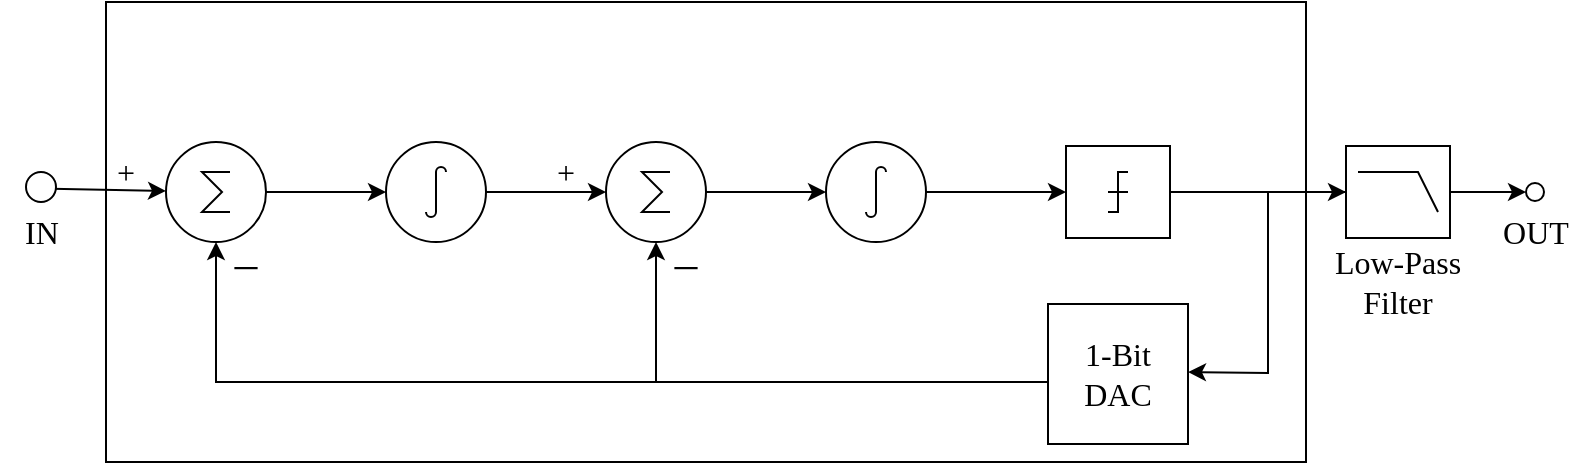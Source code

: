 <mxfile version="27.0.6">
  <diagram name="第 1 页" id="GutAC2JC0oOGJUkNslf_">
    <mxGraphModel dx="1295" dy="715" grid="1" gridSize="10" guides="1" tooltips="1" connect="1" arrows="1" fold="1" page="1" pageScale="1" pageWidth="1600" pageHeight="900" math="0" shadow="0">
      <root>
        <mxCell id="0" />
        <mxCell id="1" parent="0" />
        <mxCell id="n6GFVxHEQArfP3diSg0K-1" value="" style="verticalLabelPosition=bottom;shadow=0;dashed=0;align=center;html=1;verticalAlign=top;shape=mxgraph.electrical.abstract.integrator;" vertex="1" parent="1">
          <mxGeometry x="370" y="200" width="50" height="50" as="geometry" />
        </mxCell>
        <mxCell id="n6GFVxHEQArfP3diSg0K-2" value="" style="verticalLabelPosition=bottom;shadow=0;dashed=0;align=center;html=1;verticalAlign=top;shape=mxgraph.electrical.abstract.integrator;" vertex="1" parent="1">
          <mxGeometry x="590" y="200" width="50" height="50" as="geometry" />
        </mxCell>
        <mxCell id="n6GFVxHEQArfP3diSg0K-3" value="" style="verticalLabelPosition=bottom;shadow=0;dashed=0;align=center;html=1;verticalAlign=top;shape=mxgraph.electrical.abstract.quantizer;" vertex="1" parent="1">
          <mxGeometry x="710" y="202" width="52" height="46" as="geometry" />
        </mxCell>
        <mxCell id="n6GFVxHEQArfP3diSg0K-13" style="edgeStyle=orthogonalEdgeStyle;rounded=0;orthogonalLoop=1;jettySize=auto;html=1;startArrow=classic;startFill=1;endArrow=none;" edge="1" parent="1" source="n6GFVxHEQArfP3diSg0K-4">
          <mxGeometry relative="1" as="geometry">
            <mxPoint x="505" y="320" as="targetPoint" />
          </mxGeometry>
        </mxCell>
        <mxCell id="n6GFVxHEQArfP3diSg0K-4" value="" style="verticalLabelPosition=bottom;shadow=0;dashed=0;align=center;html=1;verticalAlign=top;shape=mxgraph.electrical.abstract.sum;" vertex="1" parent="1">
          <mxGeometry x="480" y="200" width="50" height="50" as="geometry" />
        </mxCell>
        <mxCell id="n6GFVxHEQArfP3diSg0K-21" style="edgeStyle=orthogonalEdgeStyle;rounded=0;orthogonalLoop=1;jettySize=auto;html=1;endSize=4;startArrow=classic;startFill=1;endArrow=none;sourcePerimeterSpacing=0;targetPerimeterSpacing=0;entryX=0;entryY=0.5;entryDx=0;entryDy=0;entryPerimeter=0;" edge="1" parent="1" target="n6GFVxHEQArfP3diSg0K-6">
          <mxGeometry relative="1" as="geometry">
            <mxPoint x="810" y="230" as="targetPoint" />
            <mxPoint x="771" y="315" as="sourcePoint" />
          </mxGeometry>
        </mxCell>
        <mxCell id="n6GFVxHEQArfP3diSg0K-5" value="&lt;font style=&quot;font-size: 16px;&quot; face=&quot;Times New Roman&quot;&gt;1-Bit DAC&lt;/font&gt;" style="rounded=0;whiteSpace=wrap;html=1;" vertex="1" parent="1">
          <mxGeometry x="701" y="281" width="70" height="70" as="geometry" />
        </mxCell>
        <mxCell id="n6GFVxHEQArfP3diSg0K-32" style="edgeStyle=orthogonalEdgeStyle;rounded=0;orthogonalLoop=1;jettySize=auto;html=1;entryX=0;entryY=0.5;entryDx=0;entryDy=0;" edge="1" parent="1" source="n6GFVxHEQArfP3diSg0K-6" target="n6GFVxHEQArfP3diSg0K-30">
          <mxGeometry relative="1" as="geometry" />
        </mxCell>
        <mxCell id="n6GFVxHEQArfP3diSg0K-6" value="" style="verticalLabelPosition=bottom;shadow=0;dashed=0;align=center;html=1;verticalAlign=top;shape=mxgraph.electrical.logic_gates.lowpass_filter;" vertex="1" parent="1">
          <mxGeometry x="850" y="202" width="52" height="46" as="geometry" />
        </mxCell>
        <mxCell id="n6GFVxHEQArfP3diSg0K-17" style="edgeStyle=orthogonalEdgeStyle;rounded=0;orthogonalLoop=1;jettySize=auto;html=1;" edge="1" parent="1" source="n6GFVxHEQArfP3diSg0K-8" target="n6GFVxHEQArfP3diSg0K-1">
          <mxGeometry relative="1" as="geometry" />
        </mxCell>
        <mxCell id="n6GFVxHEQArfP3diSg0K-8" value="" style="verticalLabelPosition=bottom;shadow=0;dashed=0;align=center;html=1;verticalAlign=top;shape=mxgraph.electrical.abstract.sum;" vertex="1" parent="1">
          <mxGeometry x="260" y="200" width="50" height="50" as="geometry" />
        </mxCell>
        <mxCell id="n6GFVxHEQArfP3diSg0K-9" value="" style="endArrow=classic;html=1;rounded=0;exitX=0.846;exitY=0.562;exitDx=0;exitDy=0;exitPerimeter=0;" edge="1" parent="1" source="n6GFVxHEQArfP3diSg0K-27">
          <mxGeometry width="50" height="50" relative="1" as="geometry">
            <mxPoint x="210" y="240" as="sourcePoint" />
            <mxPoint x="260" y="224.5" as="targetPoint" />
          </mxGeometry>
        </mxCell>
        <mxCell id="n6GFVxHEQArfP3diSg0K-10" style="edgeStyle=orthogonalEdgeStyle;rounded=0;orthogonalLoop=1;jettySize=auto;html=1;entryX=0.5;entryY=1;entryDx=0;entryDy=0;entryPerimeter=0;" edge="1" parent="1" source="n6GFVxHEQArfP3diSg0K-5" target="n6GFVxHEQArfP3diSg0K-8">
          <mxGeometry relative="1" as="geometry">
            <Array as="points">
              <mxPoint x="285" y="320" />
            </Array>
          </mxGeometry>
        </mxCell>
        <mxCell id="n6GFVxHEQArfP3diSg0K-16" style="edgeStyle=orthogonalEdgeStyle;rounded=0;orthogonalLoop=1;jettySize=auto;html=1;entryX=0;entryY=0.5;entryDx=0;entryDy=0;entryPerimeter=0;" edge="1" parent="1" source="n6GFVxHEQArfP3diSg0K-3" target="n6GFVxHEQArfP3diSg0K-6">
          <mxGeometry relative="1" as="geometry" />
        </mxCell>
        <mxCell id="n6GFVxHEQArfP3diSg0K-18" style="edgeStyle=orthogonalEdgeStyle;rounded=0;orthogonalLoop=1;jettySize=auto;html=1;entryX=0;entryY=0.5;entryDx=0;entryDy=0;entryPerimeter=0;" edge="1" parent="1" source="n6GFVxHEQArfP3diSg0K-1" target="n6GFVxHEQArfP3diSg0K-4">
          <mxGeometry relative="1" as="geometry" />
        </mxCell>
        <mxCell id="n6GFVxHEQArfP3diSg0K-19" style="edgeStyle=orthogonalEdgeStyle;rounded=0;orthogonalLoop=1;jettySize=auto;html=1;entryX=0;entryY=0.5;entryDx=0;entryDy=0;entryPerimeter=0;" edge="1" parent="1" source="n6GFVxHEQArfP3diSg0K-4" target="n6GFVxHEQArfP3diSg0K-2">
          <mxGeometry relative="1" as="geometry" />
        </mxCell>
        <mxCell id="n6GFVxHEQArfP3diSg0K-20" style="edgeStyle=orthogonalEdgeStyle;rounded=0;orthogonalLoop=1;jettySize=auto;html=1;entryX=0;entryY=0.5;entryDx=0;entryDy=0;entryPerimeter=0;" edge="1" parent="1" source="n6GFVxHEQArfP3diSg0K-2" target="n6GFVxHEQArfP3diSg0K-3">
          <mxGeometry relative="1" as="geometry" />
        </mxCell>
        <mxCell id="n6GFVxHEQArfP3diSg0K-22" value="+" style="text;html=1;align=center;verticalAlign=middle;whiteSpace=wrap;rounded=0;fontFamily=Times New Roman;fontSize=16;" vertex="1" parent="1">
          <mxGeometry x="210" y="200" width="60" height="30" as="geometry" />
        </mxCell>
        <mxCell id="n6GFVxHEQArfP3diSg0K-23" value="+" style="text;html=1;align=center;verticalAlign=middle;whiteSpace=wrap;rounded=0;fontFamily=Times New Roman;fontSize=16;" vertex="1" parent="1">
          <mxGeometry x="430" y="200" width="60" height="30" as="geometry" />
        </mxCell>
        <mxCell id="n6GFVxHEQArfP3diSg0K-24" value="－" style="text;html=1;align=center;verticalAlign=middle;whiteSpace=wrap;rounded=0;fontFamily=Times New Roman;fontSize=16;" vertex="1" parent="1">
          <mxGeometry x="270" y="248" width="60" height="30" as="geometry" />
        </mxCell>
        <mxCell id="n6GFVxHEQArfP3diSg0K-25" value="－" style="text;html=1;align=center;verticalAlign=middle;whiteSpace=wrap;rounded=0;fontFamily=Times New Roman;fontSize=16;" vertex="1" parent="1">
          <mxGeometry x="490" y="248" width="60" height="30" as="geometry" />
        </mxCell>
        <mxCell id="n6GFVxHEQArfP3diSg0K-27" value="" style="ellipse;whiteSpace=wrap;html=1;aspect=fixed;" vertex="1" parent="1">
          <mxGeometry x="190" y="215" width="15" height="15" as="geometry" />
        </mxCell>
        <mxCell id="n6GFVxHEQArfP3diSg0K-28" value="IN" style="text;html=1;align=center;verticalAlign=middle;whiteSpace=wrap;rounded=0;fontFamily=Times New Roman;fontSize=16;" vertex="1" parent="1">
          <mxGeometry x="177.5" y="229.5" width="40" height="30" as="geometry" />
        </mxCell>
        <mxCell id="n6GFVxHEQArfP3diSg0K-29" value="Low-Pass Filter" style="text;html=1;align=center;verticalAlign=middle;whiteSpace=wrap;rounded=0;fontFamily=Times New Roman;fontSize=16;" vertex="1" parent="1">
          <mxGeometry x="841" y="250" width="70" height="39" as="geometry" />
        </mxCell>
        <mxCell id="n6GFVxHEQArfP3diSg0K-30" value="" style="ellipse;whiteSpace=wrap;html=1;aspect=fixed;" vertex="1" parent="1">
          <mxGeometry x="940" y="220.5" width="9" height="9" as="geometry" />
        </mxCell>
        <mxCell id="n6GFVxHEQArfP3diSg0K-33" value="OUT" style="text;html=1;align=center;verticalAlign=middle;whiteSpace=wrap;rounded=0;fontFamily=Times New Roman;fontSize=16;" vertex="1" parent="1">
          <mxGeometry x="924.5" y="230" width="40" height="30" as="geometry" />
        </mxCell>
        <mxCell id="n6GFVxHEQArfP3diSg0K-34" value="" style="rounded=0;whiteSpace=wrap;html=1;fillColor=none;" vertex="1" parent="1">
          <mxGeometry x="230" y="130" width="600" height="230" as="geometry" />
        </mxCell>
      </root>
    </mxGraphModel>
  </diagram>
</mxfile>

